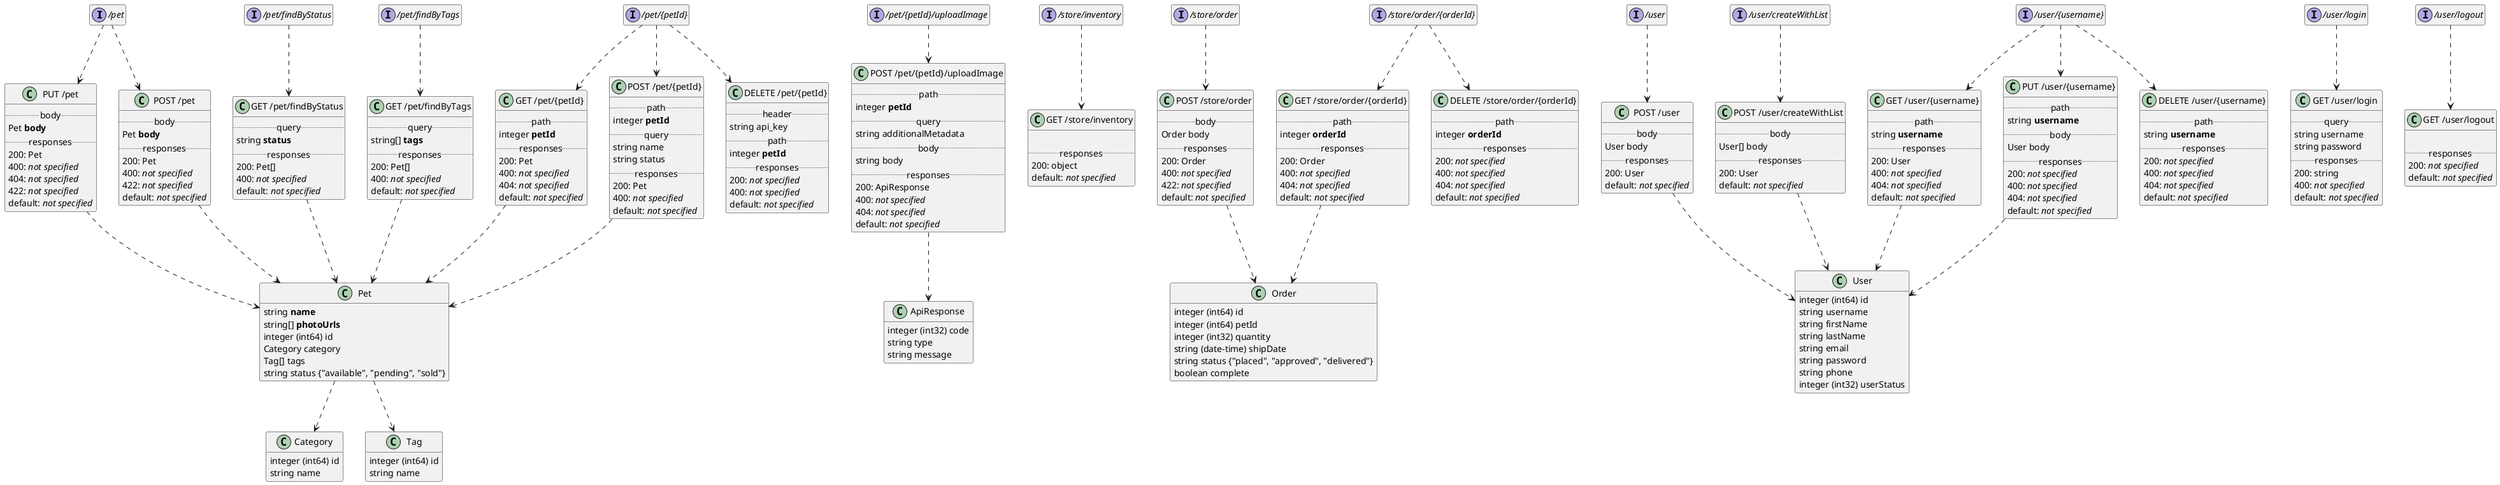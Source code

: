 @startuml
hide empty members
set namespaceSeparator none

interface "/pet" {
}

class "PUT /pet" {
.. body ..
{field} Pet <b>body</b>
.. responses ..
200: {field} Pet 
400: {field} <i>not specified</i> 
404: {field} <i>not specified</i> 
422: {field} <i>not specified</i> 
default: {field} <i>not specified</i> 
}

"PUT /pet" ..> Pet

class "POST /pet" {
.. body ..
{field} Pet <b>body</b>
.. responses ..
200: {field} Pet 
400: {field} <i>not specified</i> 
422: {field} <i>not specified</i> 
default: {field} <i>not specified</i> 
}

"POST /pet" ..> Pet

"/pet" ..> "POST /pet"
"/pet" ..> "PUT /pet"



interface "/pet/findByStatus" {
}

class "GET /pet/findByStatus" {
.. query ..
{field} string <b>status</b>
.. responses ..
200: {field} Pet[] 
400: {field} <i>not specified</i> 
default: {field} <i>not specified</i> 
}

"GET /pet/findByStatus" ..> Pet

"/pet/findByStatus" ..> "GET /pet/findByStatus"



interface "/pet/findByTags" {
}

class "GET /pet/findByTags" {
.. query ..
{field} string[] <b>tags</b>
.. responses ..
200: {field} Pet[] 
400: {field} <i>not specified</i> 
default: {field} <i>not specified</i> 
}

"GET /pet/findByTags" ..> Pet

"/pet/findByTags" ..> "GET /pet/findByTags"



interface "/pet/{petId}" {
}

class "GET /pet/{petId}" {
.. path ..
{field} integer <b>petId</b>
.. responses ..
200: {field} Pet 
400: {field} <i>not specified</i> 
404: {field} <i>not specified</i> 
default: {field} <i>not specified</i> 
}

"GET /pet/{petId}" ..> Pet

class "POST /pet/{petId}" {
.. path ..
{field} integer <b>petId</b>
.. query ..
{field} string name
{field} string status
.. responses ..
200: {field} Pet 
400: {field} <i>not specified</i> 
default: {field} <i>not specified</i> 
}

"POST /pet/{petId}" ..> Pet

class "DELETE /pet/{petId}" {
.. header ..
{field} string api_key
.. path ..
{field} integer <b>petId</b>
.. responses ..
200: {field} <i>not specified</i> 
400: {field} <i>not specified</i> 
default: {field} <i>not specified</i> 
}



"/pet/{petId}" ..> "DELETE /pet/{petId}"
"/pet/{petId}" ..> "GET /pet/{petId}"
"/pet/{petId}" ..> "POST /pet/{petId}"



interface "/pet/{petId}/uploadImage" {
}

class "POST /pet/{petId}/uploadImage" {
.. path ..
{field} integer <b>petId</b>
.. query ..
{field} string additionalMetadata
.. body ..
{field} string body
.. responses ..
200: {field} ApiResponse 
400: {field} <i>not specified</i> 
404: {field} <i>not specified</i> 
default: {field} <i>not specified</i> 
}

"POST /pet/{petId}/uploadImage" ..> ApiResponse

"/pet/{petId}/uploadImage" ..> "POST /pet/{petId}/uploadImage"



interface "/store/inventory" {
}

class "GET /store/inventory" {

.. responses ..
200: {field} object 
default: {field} <i>not specified</i> 
}



"/store/inventory" ..> "GET /store/inventory"



interface "/store/order" {
}

class "POST /store/order" {
.. body ..
{field} Order body
.. responses ..
200: {field} Order 
400: {field} <i>not specified</i> 
422: {field} <i>not specified</i> 
default: {field} <i>not specified</i> 
}

"POST /store/order" ..> Order

"/store/order" ..> "POST /store/order"



interface "/store/order/{orderId}" {
}

class "GET /store/order/{orderId}" {
.. path ..
{field} integer <b>orderId</b>
.. responses ..
200: {field} Order 
400: {field} <i>not specified</i> 
404: {field} <i>not specified</i> 
default: {field} <i>not specified</i> 
}

"GET /store/order/{orderId}" ..> Order

class "DELETE /store/order/{orderId}" {
.. path ..
{field} integer <b>orderId</b>
.. responses ..
200: {field} <i>not specified</i> 
400: {field} <i>not specified</i> 
404: {field} <i>not specified</i> 
default: {field} <i>not specified</i> 
}



"/store/order/{orderId}" ..> "DELETE /store/order/{orderId}"
"/store/order/{orderId}" ..> "GET /store/order/{orderId}"



interface "/user" {
}

class "POST /user" {
.. body ..
{field} User body
.. responses ..
200: {field} User 
default: {field} <i>not specified</i> 
}

"POST /user" ..> User

"/user" ..> "POST /user"



interface "/user/createWithList" {
}

class "POST /user/createWithList" {
.. body ..
{field} User[] body
.. responses ..
200: {field} User 
default: {field} <i>not specified</i> 
}

"POST /user/createWithList" ..> User

"/user/createWithList" ..> "POST /user/createWithList"



interface "/user/login" {
}

class "GET /user/login" {
.. query ..
{field} string username
{field} string password
.. responses ..
200: {field} string 
400: {field} <i>not specified</i> 
default: {field} <i>not specified</i> 
}



"/user/login" ..> "GET /user/login"



interface "/user/logout" {
}

class "GET /user/logout" {

.. responses ..
200: {field} <i>not specified</i> 
default: {field} <i>not specified</i> 
}



"/user/logout" ..> "GET /user/logout"



interface "/user/{username}" {
}

class "GET /user/{username}" {
.. path ..
{field} string <b>username</b>
.. responses ..
200: {field} User 
400: {field} <i>not specified</i> 
404: {field} <i>not specified</i> 
default: {field} <i>not specified</i> 
}

"GET /user/{username}" ..> User

class "PUT /user/{username}" {
.. path ..
{field} string <b>username</b>
.. body ..
{field} User body
.. responses ..
200: {field} <i>not specified</i> 
400: {field} <i>not specified</i> 
404: {field} <i>not specified</i> 
default: {field} <i>not specified</i> 
}

"PUT /user/{username}" ..> User

class "DELETE /user/{username}" {
.. path ..
{field} string <b>username</b>
.. responses ..
200: {field} <i>not specified</i> 
400: {field} <i>not specified</i> 
404: {field} <i>not specified</i> 
default: {field} <i>not specified</i> 
}



"/user/{username}" ..> "DELETE /user/{username}"
"/user/{username}" ..> "GET /user/{username}"
"/user/{username}" ..> "PUT /user/{username}"


class Order {
    {field} integer (int64) id
    {field} integer (int64) petId
    {field} integer (int32) quantity
    {field} string (date-time) shipDate
    {field} string status {"placed", "approved", "delivered"}
    {field} boolean complete
}



class Category {
    {field} integer (int64) id
    {field} string name
}



class User {
    {field} integer (int64) id
    {field} string username
    {field} string firstName
    {field} string lastName
    {field} string email
    {field} string password
    {field} string phone
    {field} integer (int32) userStatus
}



class Tag {
    {field} integer (int64) id
    {field} string name
}



class Pet {
    {field} string <b>name</b>
    {field} string[] <b>photoUrls</b>
    {field} integer (int64) id
    {field} Category category
    {field} Tag[] tags
    {field} string status {"available", "pending", "sold"}
}

Pet ..> Category
Pet ..> Tag


class ApiResponse {
    {field} integer (int32) code
    {field} string type
    {field} string message
}


@enduml
